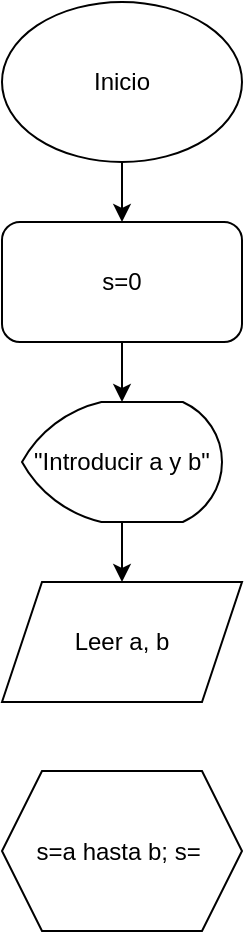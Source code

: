 <mxfile version="14.4.3" type="github">
  <diagram id="MkmgIC6M-yh-5QR5jkti" name="Page-1">
    <mxGraphModel dx="1248" dy="633" grid="1" gridSize="10" guides="1" tooltips="1" connect="1" arrows="1" fold="1" page="1" pageScale="1" pageWidth="827" pageHeight="1169" math="0" shadow="0">
      <root>
        <mxCell id="0" />
        <mxCell id="1" parent="0" />
        <mxCell id="uIjK1rkBdz8qmJn0dIOj-4" value="" style="edgeStyle=orthogonalEdgeStyle;rounded=0;orthogonalLoop=1;jettySize=auto;html=1;" edge="1" parent="1" source="uIjK1rkBdz8qmJn0dIOj-1" target="uIjK1rkBdz8qmJn0dIOj-2">
          <mxGeometry relative="1" as="geometry" />
        </mxCell>
        <mxCell id="uIjK1rkBdz8qmJn0dIOj-1" value="Inicio" style="ellipse;whiteSpace=wrap;html=1;" vertex="1" parent="1">
          <mxGeometry x="354" y="120" width="120" height="80" as="geometry" />
        </mxCell>
        <mxCell id="uIjK1rkBdz8qmJn0dIOj-8" value="" style="edgeStyle=orthogonalEdgeStyle;rounded=0;orthogonalLoop=1;jettySize=auto;html=1;" edge="1" parent="1" source="uIjK1rkBdz8qmJn0dIOj-2" target="uIjK1rkBdz8qmJn0dIOj-7">
          <mxGeometry relative="1" as="geometry" />
        </mxCell>
        <mxCell id="uIjK1rkBdz8qmJn0dIOj-2" value="s=0" style="rounded=1;whiteSpace=wrap;html=1;" vertex="1" parent="1">
          <mxGeometry x="354" y="230" width="120" height="60" as="geometry" />
        </mxCell>
        <mxCell id="uIjK1rkBdz8qmJn0dIOj-6" value="Leer a, b" style="shape=parallelogram;perimeter=parallelogramPerimeter;whiteSpace=wrap;html=1;fixedSize=1;" vertex="1" parent="1">
          <mxGeometry x="354" y="410" width="120" height="60" as="geometry" />
        </mxCell>
        <mxCell id="uIjK1rkBdz8qmJn0dIOj-9" value="" style="edgeStyle=orthogonalEdgeStyle;rounded=0;orthogonalLoop=1;jettySize=auto;html=1;" edge="1" parent="1" source="uIjK1rkBdz8qmJn0dIOj-7" target="uIjK1rkBdz8qmJn0dIOj-6">
          <mxGeometry relative="1" as="geometry" />
        </mxCell>
        <mxCell id="uIjK1rkBdz8qmJn0dIOj-7" value="&quot;Introducir a y b&quot;" style="strokeWidth=1;html=1;shape=mxgraph.flowchart.display;whiteSpace=wrap;" vertex="1" parent="1">
          <mxGeometry x="364" y="320" width="100" height="60" as="geometry" />
        </mxCell>
        <mxCell id="uIjK1rkBdz8qmJn0dIOj-10" value="s=a hasta b; s=&amp;nbsp;" style="shape=hexagon;perimeter=hexagonPerimeter2;whiteSpace=wrap;html=1;fixedSize=1;strokeWidth=1;" vertex="1" parent="1">
          <mxGeometry x="354" y="504.5" width="120" height="80" as="geometry" />
        </mxCell>
      </root>
    </mxGraphModel>
  </diagram>
</mxfile>
